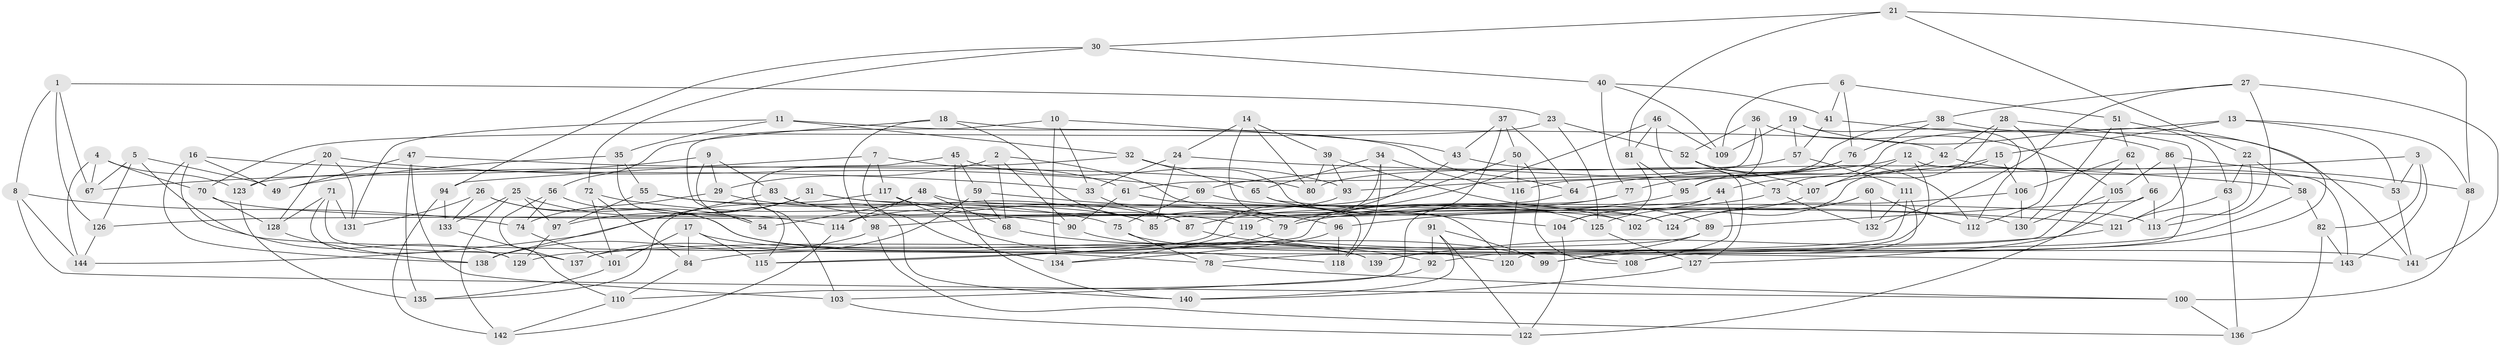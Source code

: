 // Generated by graph-tools (version 1.1) at 2025/03/03/09/25 03:03:11]
// undirected, 144 vertices, 288 edges
graph export_dot {
graph [start="1"]
  node [color=gray90,style=filled];
  1;
  2;
  3;
  4;
  5;
  6;
  7;
  8;
  9;
  10;
  11;
  12;
  13;
  14;
  15;
  16;
  17;
  18;
  19;
  20;
  21;
  22;
  23;
  24;
  25;
  26;
  27;
  28;
  29;
  30;
  31;
  32;
  33;
  34;
  35;
  36;
  37;
  38;
  39;
  40;
  41;
  42;
  43;
  44;
  45;
  46;
  47;
  48;
  49;
  50;
  51;
  52;
  53;
  54;
  55;
  56;
  57;
  58;
  59;
  60;
  61;
  62;
  63;
  64;
  65;
  66;
  67;
  68;
  69;
  70;
  71;
  72;
  73;
  74;
  75;
  76;
  77;
  78;
  79;
  80;
  81;
  82;
  83;
  84;
  85;
  86;
  87;
  88;
  89;
  90;
  91;
  92;
  93;
  94;
  95;
  96;
  97;
  98;
  99;
  100;
  101;
  102;
  103;
  104;
  105;
  106;
  107;
  108;
  109;
  110;
  111;
  112;
  113;
  114;
  115;
  116;
  117;
  118;
  119;
  120;
  121;
  122;
  123;
  124;
  125;
  126;
  127;
  128;
  129;
  130;
  131;
  132;
  133;
  134;
  135;
  136;
  137;
  138;
  139;
  140;
  141;
  142;
  143;
  144;
  1 -- 23;
  1 -- 8;
  1 -- 67;
  1 -- 126;
  2 -- 125;
  2 -- 68;
  2 -- 29;
  2 -- 90;
  3 -- 93;
  3 -- 82;
  3 -- 53;
  3 -- 143;
  4 -- 67;
  4 -- 70;
  4 -- 123;
  4 -- 144;
  5 -- 67;
  5 -- 126;
  5 -- 143;
  5 -- 49;
  6 -- 51;
  6 -- 76;
  6 -- 41;
  6 -- 109;
  7 -- 61;
  7 -- 117;
  7 -- 134;
  7 -- 94;
  8 -- 100;
  8 -- 74;
  8 -- 144;
  9 -- 29;
  9 -- 115;
  9 -- 83;
  9 -- 67;
  10 -- 43;
  10 -- 54;
  10 -- 33;
  10 -- 134;
  11 -- 64;
  11 -- 35;
  11 -- 32;
  11 -- 131;
  12 -- 143;
  12 -- 107;
  12 -- 69;
  12 -- 92;
  13 -- 15;
  13 -- 53;
  13 -- 73;
  13 -- 88;
  14 -- 120;
  14 -- 24;
  14 -- 80;
  14 -- 39;
  15 -- 102;
  15 -- 106;
  15 -- 64;
  16 -- 138;
  16 -- 33;
  16 -- 49;
  16 -- 129;
  17 -- 101;
  17 -- 78;
  17 -- 115;
  17 -- 84;
  18 -- 42;
  18 -- 79;
  18 -- 56;
  18 -- 98;
  19 -- 141;
  19 -- 109;
  19 -- 112;
  19 -- 57;
  20 -- 131;
  20 -- 123;
  20 -- 128;
  20 -- 69;
  21 -- 22;
  21 -- 81;
  21 -- 88;
  21 -- 30;
  22 -- 113;
  22 -- 63;
  22 -- 58;
  23 -- 70;
  23 -- 125;
  23 -- 52;
  24 -- 85;
  24 -- 58;
  24 -- 33;
  25 -- 142;
  25 -- 97;
  25 -- 114;
  25 -- 133;
  26 -- 133;
  26 -- 54;
  26 -- 131;
  26 -- 99;
  27 -- 132;
  27 -- 141;
  27 -- 38;
  27 -- 113;
  28 -- 42;
  28 -- 121;
  28 -- 112;
  28 -- 107;
  29 -- 74;
  29 -- 85;
  30 -- 72;
  30 -- 94;
  30 -- 40;
  31 -- 144;
  31 -- 102;
  31 -- 97;
  31 -- 121;
  32 -- 65;
  32 -- 124;
  32 -- 123;
  33 -- 87;
  34 -- 116;
  34 -- 85;
  34 -- 118;
  34 -- 65;
  35 -- 55;
  35 -- 54;
  35 -- 49;
  36 -- 52;
  36 -- 95;
  36 -- 105;
  36 -- 61;
  37 -- 43;
  37 -- 50;
  37 -- 64;
  37 -- 119;
  38 -- 99;
  38 -- 116;
  38 -- 76;
  39 -- 80;
  39 -- 89;
  39 -- 93;
  40 -- 109;
  40 -- 41;
  40 -- 77;
  41 -- 86;
  41 -- 57;
  42 -- 53;
  42 -- 44;
  43 -- 107;
  43 -- 115;
  44 -- 126;
  44 -- 108;
  44 -- 104;
  45 -- 140;
  45 -- 59;
  45 -- 93;
  45 -- 103;
  46 -- 81;
  46 -- 109;
  46 -- 87;
  46 -- 127;
  47 -- 49;
  47 -- 80;
  47 -- 103;
  47 -- 135;
  48 -- 114;
  48 -- 68;
  48 -- 54;
  48 -- 113;
  50 -- 114;
  50 -- 116;
  50 -- 108;
  51 -- 62;
  51 -- 130;
  51 -- 63;
  52 -- 73;
  52 -- 112;
  53 -- 141;
  55 -- 85;
  55 -- 97;
  55 -- 75;
  56 -- 139;
  56 -- 74;
  56 -- 110;
  57 -- 80;
  57 -- 111;
  58 -- 82;
  58 -- 129;
  59 -- 68;
  59 -- 96;
  59 -- 137;
  60 -- 102;
  60 -- 132;
  60 -- 124;
  60 -- 112;
  61 -- 90;
  61 -- 118;
  62 -- 66;
  62 -- 78;
  62 -- 106;
  63 -- 136;
  63 -- 121;
  64 -- 110;
  65 -- 104;
  65 -- 102;
  66 -- 113;
  66 -- 127;
  66 -- 89;
  68 -- 92;
  69 -- 124;
  69 -- 75;
  70 -- 130;
  70 -- 128;
  71 -- 128;
  71 -- 129;
  71 -- 137;
  71 -- 131;
  72 -- 84;
  72 -- 90;
  72 -- 101;
  73 -- 132;
  73 -- 79;
  74 -- 101;
  75 -- 108;
  75 -- 78;
  76 -- 95;
  76 -- 77;
  77 -- 79;
  77 -- 115;
  78 -- 100;
  79 -- 84;
  81 -- 104;
  81 -- 95;
  82 -- 143;
  82 -- 136;
  83 -- 87;
  83 -- 138;
  83 -- 140;
  84 -- 110;
  86 -- 88;
  86 -- 105;
  86 -- 108;
  87 -- 120;
  88 -- 100;
  89 -- 137;
  89 -- 99;
  90 -- 139;
  91 -- 140;
  91 -- 122;
  91 -- 99;
  91 -- 92;
  92 -- 103;
  93 -- 98;
  94 -- 133;
  94 -- 142;
  95 -- 96;
  96 -- 134;
  96 -- 118;
  97 -- 129;
  98 -- 138;
  98 -- 136;
  100 -- 136;
  101 -- 135;
  103 -- 122;
  104 -- 122;
  105 -- 130;
  105 -- 122;
  106 -- 124;
  106 -- 130;
  107 -- 125;
  110 -- 142;
  111 -- 120;
  111 -- 132;
  111 -- 139;
  114 -- 142;
  116 -- 120;
  117 -- 118;
  117 -- 135;
  117 -- 119;
  119 -- 141;
  119 -- 134;
  121 -- 139;
  123 -- 135;
  125 -- 127;
  126 -- 144;
  127 -- 140;
  128 -- 138;
  133 -- 137;
}
